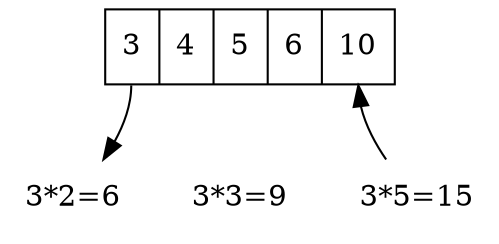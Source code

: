 digraph G{
	margin="0"
	node[shape=record]
	n[label="<head> 3|4|5|6|<tail> 10"];
	x1[label="3*2=6", shape=none];
	x2[label="3*3=9", shape=none];
	x3[label="3*5=15", shape=none];
	n:head->x1;
	x1->x2->x3[style=invis];
	x3->n:tail;
	{rank = same; x1; x2; x3}
}

